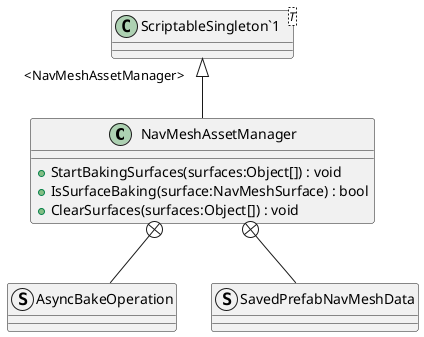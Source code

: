 @startuml
class NavMeshAssetManager {
    + StartBakingSurfaces(surfaces:Object[]) : void
    + IsSurfaceBaking(surface:NavMeshSurface) : bool
    + ClearSurfaces(surfaces:Object[]) : void
}
class "ScriptableSingleton`1"<T> {
}
struct AsyncBakeOperation {
}
struct SavedPrefabNavMeshData {
}
"ScriptableSingleton`1" "<NavMeshAssetManager>" <|-- NavMeshAssetManager
NavMeshAssetManager +-- AsyncBakeOperation
NavMeshAssetManager +-- SavedPrefabNavMeshData
@enduml
